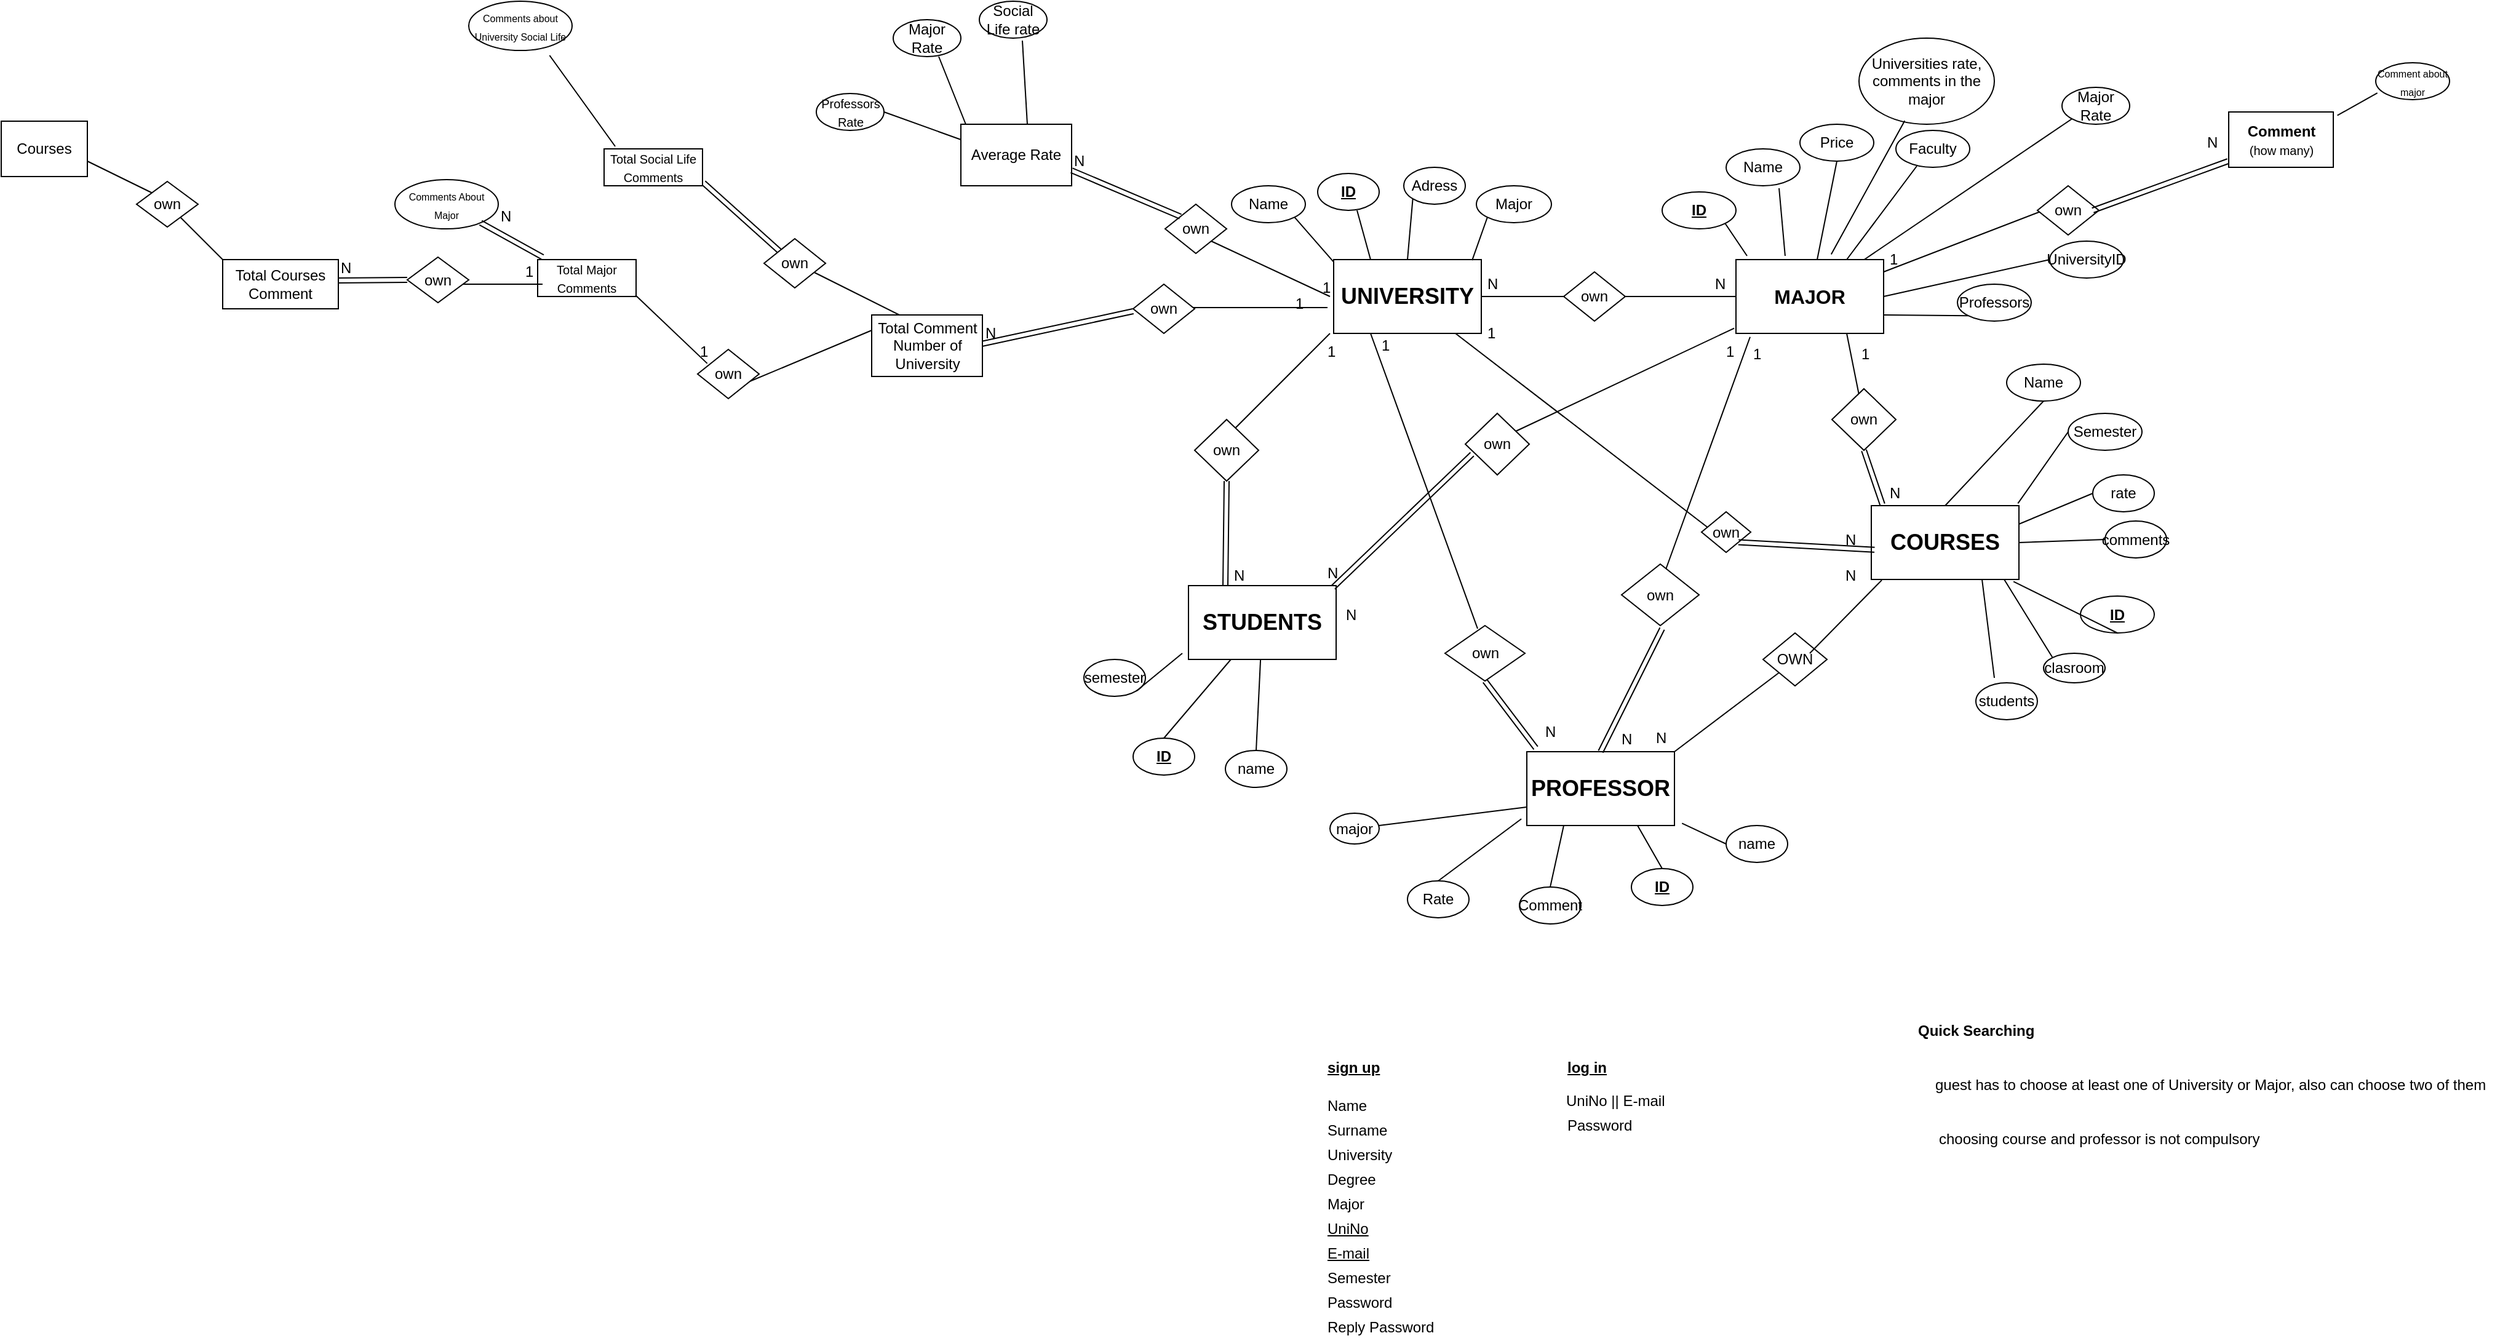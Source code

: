 <mxfile pages="1" version="11.2.8" type="github"><diagram id="ijWr5Q5TSFlggRzHRXla" name="Page-1"><mxGraphModel dx="4094" dy="1246" grid="1" gridSize="10" guides="1" tooltips="1" connect="1" arrows="1" fold="1" page="1" pageScale="1" pageWidth="827" pageHeight="1169" math="0" shadow="0"><root><mxCell id="0"/><mxCell id="1" parent="0"/><mxCell id="vDg2-cKgCwArfojbxyv1-2" value="&lt;b&gt;&lt;font style=&quot;font-size: 18px&quot;&gt;UNIVERSITY&lt;/font&gt;&lt;/b&gt;" style="rounded=0;whiteSpace=wrap;html=1;" parent="1" vertex="1"><mxGeometry x="233" y="210" width="120" height="60" as="geometry"/></mxCell><mxCell id="vDg2-cKgCwArfojbxyv1-3" value="&lt;font size=&quot;3&quot;&gt;&lt;b&gt;MAJOR&lt;/b&gt;&lt;/font&gt;" style="rounded=0;whiteSpace=wrap;html=1;" parent="1" vertex="1"><mxGeometry x="560" y="210" width="120" height="60" as="geometry"/></mxCell><mxCell id="vDg2-cKgCwArfojbxyv1-9" value="Name" style="ellipse;whiteSpace=wrap;html=1;" parent="1" vertex="1"><mxGeometry x="150" y="150" width="60" height="30" as="geometry"/></mxCell><mxCell id="vDg2-cKgCwArfojbxyv1-10" value="Adress" style="ellipse;whiteSpace=wrap;html=1;" parent="1" vertex="1"><mxGeometry x="290" y="135" width="50" height="30" as="geometry"/></mxCell><mxCell id="vDg2-cKgCwArfojbxyv1-11" value="&lt;b&gt;&lt;u&gt;ID&lt;/u&gt;&lt;/b&gt;" style="ellipse;whiteSpace=wrap;html=1;" parent="1" vertex="1"><mxGeometry x="220" y="140" width="50" height="30" as="geometry"/></mxCell><mxCell id="vDg2-cKgCwArfojbxyv1-15" value="" style="endArrow=none;html=1;exitX=1;exitY=1;exitDx=0;exitDy=0;" parent="1" source="0uxPo1K9osndQslpQJtW-77" edge="1"><mxGeometry width="50" height="50" relative="1" as="geometry"><mxPoint x="20" y="135" as="sourcePoint"/><mxPoint x="230" y="240" as="targetPoint"/></mxGeometry></mxCell><mxCell id="vDg2-cKgCwArfojbxyv1-16" value="" style="endArrow=none;html=1;entryX=0;entryY=0.033;entryDx=0;entryDy=0;entryPerimeter=0;exitX=1;exitY=1;exitDx=0;exitDy=0;" parent="1" source="vDg2-cKgCwArfojbxyv1-9" target="vDg2-cKgCwArfojbxyv1-2" edge="1"><mxGeometry width="50" height="50" relative="1" as="geometry"><mxPoint x="130" y="350" as="sourcePoint"/><mxPoint x="180" y="300" as="targetPoint"/></mxGeometry></mxCell><mxCell id="vDg2-cKgCwArfojbxyv1-17" value="" style="endArrow=none;html=1;entryX=0.64;entryY=1;entryDx=0;entryDy=0;entryPerimeter=0;exitX=0.25;exitY=0;exitDx=0;exitDy=0;" parent="1" source="vDg2-cKgCwArfojbxyv1-2" target="vDg2-cKgCwArfojbxyv1-11" edge="1"><mxGeometry width="50" height="50" relative="1" as="geometry"><mxPoint x="130" y="420" as="sourcePoint"/><mxPoint x="180" y="370" as="targetPoint"/></mxGeometry></mxCell><mxCell id="vDg2-cKgCwArfojbxyv1-18" value="" style="endArrow=none;html=1;entryX=0;entryY=1;entryDx=0;entryDy=0;exitX=0.5;exitY=0;exitDx=0;exitDy=0;" parent="1" source="vDg2-cKgCwArfojbxyv1-2" target="vDg2-cKgCwArfojbxyv1-10" edge="1"><mxGeometry width="50" height="50" relative="1" as="geometry"><mxPoint x="130" y="490" as="sourcePoint"/><mxPoint x="180" y="440" as="targetPoint"/></mxGeometry></mxCell><mxCell id="vDg2-cKgCwArfojbxyv1-24" value="&lt;u&gt;&lt;b&gt;ID&lt;/b&gt;&lt;/u&gt;" style="ellipse;whiteSpace=wrap;html=1;" parent="1" vertex="1"><mxGeometry x="500" y="155" width="60" height="30" as="geometry"/></mxCell><mxCell id="vDg2-cKgCwArfojbxyv1-25" value="Name" style="ellipse;whiteSpace=wrap;html=1;" parent="1" vertex="1"><mxGeometry x="552" y="120" width="60" height="30" as="geometry"/></mxCell><mxCell id="vDg2-cKgCwArfojbxyv1-26" value="Faculty" style="ellipse;whiteSpace=wrap;html=1;" parent="1" vertex="1"><mxGeometry x="690" y="105" width="60" height="30" as="geometry"/></mxCell><mxCell id="vDg2-cKgCwArfojbxyv1-27" value="Price" style="ellipse;whiteSpace=wrap;html=1;" parent="1" vertex="1"><mxGeometry x="612" y="100" width="60" height="30" as="geometry"/></mxCell><mxCell id="vDg2-cKgCwArfojbxyv1-28" value="Major Rate" style="ellipse;whiteSpace=wrap;html=1;" parent="1" vertex="1"><mxGeometry x="825" y="70" width="55" height="30" as="geometry"/></mxCell><mxCell id="vDg2-cKgCwArfojbxyv1-34" value="" style="endArrow=none;html=1;entryX=0.075;entryY=-0.05;entryDx=0;entryDy=0;entryPerimeter=0;exitX=1;exitY=1;exitDx=0;exitDy=0;" parent="1" source="vDg2-cKgCwArfojbxyv1-24" target="vDg2-cKgCwArfojbxyv1-3" edge="1"><mxGeometry width="50" height="50" relative="1" as="geometry"><mxPoint x="120" y="370" as="sourcePoint"/><mxPoint x="170" y="320" as="targetPoint"/></mxGeometry></mxCell><mxCell id="vDg2-cKgCwArfojbxyv1-35" value="" style="endArrow=none;html=1;entryX=0.717;entryY=1.067;entryDx=0;entryDy=0;entryPerimeter=0;exitX=0.333;exitY=-0.05;exitDx=0;exitDy=0;exitPerimeter=0;" parent="1" source="vDg2-cKgCwArfojbxyv1-3" target="vDg2-cKgCwArfojbxyv1-25" edge="1"><mxGeometry width="50" height="50" relative="1" as="geometry"><mxPoint x="120" y="440" as="sourcePoint"/><mxPoint x="170" y="390" as="targetPoint"/></mxGeometry></mxCell><mxCell id="vDg2-cKgCwArfojbxyv1-36" value="" style="endArrow=none;html=1;" parent="1" edge="1"><mxGeometry width="50" height="50" relative="1" as="geometry"><mxPoint x="680" y="220" as="sourcePoint"/><mxPoint x="810" y="170" as="targetPoint"/></mxGeometry></mxCell><mxCell id="vDg2-cKgCwArfojbxyv1-37" value="" style="endArrow=none;html=1;exitX=0.5;exitY=1;exitDx=0;exitDy=0;" parent="1" source="vDg2-cKgCwArfojbxyv1-27" target="vDg2-cKgCwArfojbxyv1-3" edge="1"><mxGeometry width="50" height="50" relative="1" as="geometry"><mxPoint x="510" y="320" as="sourcePoint"/><mxPoint x="720" y="300" as="targetPoint"/></mxGeometry></mxCell><mxCell id="vDg2-cKgCwArfojbxyv1-38" value="" style="endArrow=none;html=1;entryX=0;entryY=1;entryDx=0;entryDy=0;" parent="1" source="vDg2-cKgCwArfojbxyv1-3" target="vDg2-cKgCwArfojbxyv1-28" edge="1"><mxGeometry width="50" height="50" relative="1" as="geometry"><mxPoint x="120" y="360" as="sourcePoint"/><mxPoint x="170" y="310" as="targetPoint"/></mxGeometry></mxCell><mxCell id="vDg2-cKgCwArfojbxyv1-39" value="" style="endArrow=none;html=1;entryX=0.283;entryY=0.967;entryDx=0;entryDy=0;entryPerimeter=0;exitX=0.75;exitY=0;exitDx=0;exitDy=0;" parent="1" source="vDg2-cKgCwArfojbxyv1-3" target="vDg2-cKgCwArfojbxyv1-26" edge="1"><mxGeometry width="50" height="50" relative="1" as="geometry"><mxPoint x="120" y="430" as="sourcePoint"/><mxPoint x="170" y="380" as="targetPoint"/></mxGeometry></mxCell><mxCell id="vDg2-cKgCwArfojbxyv1-40" value="&lt;b&gt;&lt;font style=&quot;font-size: 18px&quot;&gt;COURSES&lt;/font&gt;&lt;/b&gt;" style="rounded=0;whiteSpace=wrap;html=1;" parent="1" vertex="1"><mxGeometry x="670" y="410" width="120" height="60" as="geometry"/></mxCell><mxCell id="vDg2-cKgCwArfojbxyv1-41" value="" style="endArrow=none;html=1;entryX=0.75;entryY=1;entryDx=0;entryDy=0;" parent="1" target="vDg2-cKgCwArfojbxyv1-3" edge="1"><mxGeometry width="50" height="50" relative="1" as="geometry"><mxPoint x="660" y="320" as="sourcePoint"/><mxPoint x="220" y="490" as="targetPoint"/></mxGeometry></mxCell><mxCell id="vDg2-cKgCwArfojbxyv1-42" value="own" style="rhombus;whiteSpace=wrap;html=1;" parent="1" vertex="1"><mxGeometry x="638" y="315" width="52" height="50" as="geometry"/></mxCell><mxCell id="vDg2-cKgCwArfojbxyv1-43" value="" style="shape=link;html=1;entryX=0.5;entryY=1;entryDx=0;entryDy=0;exitX=0.075;exitY=-0.017;exitDx=0;exitDy=0;exitPerimeter=0;" parent="1" source="vDg2-cKgCwArfojbxyv1-40" target="vDg2-cKgCwArfojbxyv1-42" edge="1"><mxGeometry width="50" height="50" relative="1" as="geometry"><mxPoint x="170" y="540" as="sourcePoint"/><mxPoint x="220" y="490" as="targetPoint"/></mxGeometry></mxCell><mxCell id="vDg2-cKgCwArfojbxyv1-44" value="N" style="text;html=1;resizable=0;points=[];autosize=1;align=left;verticalAlign=top;spacingTop=-4;" parent="1" vertex="1"><mxGeometry x="683" y="390" width="20" height="20" as="geometry"/></mxCell><mxCell id="vDg2-cKgCwArfojbxyv1-45" value="1" style="text;html=1;resizable=0;points=[];autosize=1;align=left;verticalAlign=top;spacingTop=-4;" parent="1" vertex="1"><mxGeometry x="660" y="277" width="20" height="20" as="geometry"/></mxCell><mxCell id="vDg2-cKgCwArfojbxyv1-46" value="Semester" style="ellipse;whiteSpace=wrap;html=1;" parent="1" vertex="1"><mxGeometry x="830" y="335" width="60" height="30" as="geometry"/></mxCell><mxCell id="vDg2-cKgCwArfojbxyv1-47" value="Name" style="ellipse;whiteSpace=wrap;html=1;" parent="1" vertex="1"><mxGeometry x="780" y="295" width="60" height="30" as="geometry"/></mxCell><mxCell id="vDg2-cKgCwArfojbxyv1-48" value="&lt;u&gt;&lt;b&gt;ID&lt;/b&gt;&lt;/u&gt;" style="ellipse;whiteSpace=wrap;html=1;" parent="1" vertex="1"><mxGeometry x="840" y="483.5" width="60" height="30" as="geometry"/></mxCell><mxCell id="vDg2-cKgCwArfojbxyv1-49" value="rate" style="ellipse;whiteSpace=wrap;html=1;direction=west;" parent="1" vertex="1"><mxGeometry x="850" y="385" width="50" height="30" as="geometry"/></mxCell><mxCell id="vDg2-cKgCwArfojbxyv1-50" value="comments" style="ellipse;whiteSpace=wrap;html=1;direction=west;" parent="1" vertex="1"><mxGeometry x="860" y="422.5" width="50" height="30" as="geometry"/></mxCell><mxCell id="vDg2-cKgCwArfojbxyv1-51" value="name" style="ellipse;whiteSpace=wrap;html=1;direction=west;" parent="1" vertex="1"><mxGeometry x="552" y="670" width="50" height="30" as="geometry"/></mxCell><mxCell id="dNH0WeJW8AmUHDteS98Z-1" value="" style="endArrow=none;html=1;entryX=1;entryY=0.5;entryDx=0;entryDy=0;exitX=1;exitY=0.5;exitDx=0;exitDy=0;" parent="1" source="vDg2-cKgCwArfojbxyv1-40" target="vDg2-cKgCwArfojbxyv1-50" edge="1"><mxGeometry width="50" height="50" relative="1" as="geometry"><mxPoint x="120" y="560" as="sourcePoint"/><mxPoint x="170" y="510" as="targetPoint"/></mxGeometry></mxCell><mxCell id="dNH0WeJW8AmUHDteS98Z-2" value="" style="endArrow=none;html=1;entryX=0.5;entryY=1;entryDx=0;entryDy=0;exitX=0.963;exitY=1.028;exitDx=0;exitDy=0;exitPerimeter=0;" parent="1" source="vDg2-cKgCwArfojbxyv1-40" target="vDg2-cKgCwArfojbxyv1-48" edge="1"><mxGeometry width="50" height="50" relative="1" as="geometry"><mxPoint x="120" y="630" as="sourcePoint"/><mxPoint x="170" y="580" as="targetPoint"/></mxGeometry></mxCell><mxCell id="dNH0WeJW8AmUHDteS98Z-3" value="" style="endArrow=none;html=1;entryX=0;entryY=0.5;entryDx=0;entryDy=0;exitX=0.993;exitY=-0.03;exitDx=0;exitDy=0;exitPerimeter=0;" parent="1" source="vDg2-cKgCwArfojbxyv1-40" target="vDg2-cKgCwArfojbxyv1-46" edge="1"><mxGeometry width="50" height="50" relative="1" as="geometry"><mxPoint x="587" y="525" as="sourcePoint"/><mxPoint x="637" y="475" as="targetPoint"/></mxGeometry></mxCell><mxCell id="dNH0WeJW8AmUHDteS98Z-4" value="" style="endArrow=none;html=1;entryX=0.5;entryY=1;entryDx=0;entryDy=0;exitX=0.5;exitY=0;exitDx=0;exitDy=0;" parent="1" source="vDg2-cKgCwArfojbxyv1-40" target="vDg2-cKgCwArfojbxyv1-47" edge="1"><mxGeometry width="50" height="50" relative="1" as="geometry"><mxPoint x="315" y="584" as="sourcePoint"/><mxPoint x="365" y="534" as="targetPoint"/></mxGeometry></mxCell><mxCell id="dNH0WeJW8AmUHDteS98Z-5" value="" style="endArrow=none;html=1;entryX=1;entryY=0.5;entryDx=0;entryDy=0;exitX=1;exitY=0.25;exitDx=0;exitDy=0;" parent="1" source="vDg2-cKgCwArfojbxyv1-40" target="vDg2-cKgCwArfojbxyv1-49" edge="1"><mxGeometry width="50" height="50" relative="1" as="geometry"><mxPoint x="120" y="560" as="sourcePoint"/><mxPoint x="170" y="510" as="targetPoint"/></mxGeometry></mxCell><mxCell id="dNH0WeJW8AmUHDteS98Z-6" value="&lt;b&gt;&lt;font style=&quot;font-size: 18px&quot;&gt;PROFESSOR&lt;/font&gt;&lt;/b&gt;" style="rounded=0;whiteSpace=wrap;html=1;" parent="1" vertex="1"><mxGeometry x="390" y="610" width="120" height="60" as="geometry"/></mxCell><mxCell id="dNH0WeJW8AmUHDteS98Z-7" value="&lt;font style=&quot;font-size: 18px&quot;&gt;&lt;b&gt;STUDENTS&lt;/b&gt;&lt;/font&gt;" style="rounded=0;whiteSpace=wrap;html=1;" parent="1" vertex="1"><mxGeometry x="115" y="475" width="120" height="60" as="geometry"/></mxCell><mxCell id="dNH0WeJW8AmUHDteS98Z-9" value="OWN" style="rhombus;whiteSpace=wrap;html=1;" parent="1" vertex="1"><mxGeometry x="582" y="513.5" width="52" height="43" as="geometry"/></mxCell><mxCell id="dNH0WeJW8AmUHDteS98Z-11" value="N" style="text;html=1;resizable=0;points=[];autosize=1;align=left;verticalAlign=top;spacingTop=-4;" parent="1" vertex="1"><mxGeometry x="493" y="589" width="20" height="20" as="geometry"/></mxCell><mxCell id="dNH0WeJW8AmUHDteS98Z-12" value="N" style="text;html=1;resizable=0;points=[];autosize=1;align=left;verticalAlign=top;spacingTop=-4;" parent="1" vertex="1"><mxGeometry x="647" y="457" width="20" height="20" as="geometry"/></mxCell><mxCell id="dNH0WeJW8AmUHDteS98Z-14" value="Comment" style="ellipse;whiteSpace=wrap;html=1;direction=west;" parent="1" vertex="1"><mxGeometry x="384" y="720" width="50" height="30" as="geometry"/></mxCell><mxCell id="dNH0WeJW8AmUHDteS98Z-15" value="&lt;b&gt;&lt;u&gt;ID&lt;/u&gt;&lt;/b&gt;" style="ellipse;whiteSpace=wrap;html=1;direction=west;" parent="1" vertex="1"><mxGeometry x="475" y="705" width="50" height="30" as="geometry"/></mxCell><mxCell id="dNH0WeJW8AmUHDteS98Z-16" value="Rate" style="ellipse;whiteSpace=wrap;html=1;direction=west;" parent="1" vertex="1"><mxGeometry x="293" y="715" width="50" height="30" as="geometry"/></mxCell><mxCell id="dNH0WeJW8AmUHDteS98Z-17" value="" style="endArrow=none;html=1;entryX=-0.037;entryY=0.911;entryDx=0;entryDy=0;entryPerimeter=0;exitX=0.5;exitY=1;exitDx=0;exitDy=0;" parent="1" source="dNH0WeJW8AmUHDteS98Z-16" target="dNH0WeJW8AmUHDteS98Z-6" edge="1"><mxGeometry width="50" height="50" relative="1" as="geometry"><mxPoint x="120" y="820" as="sourcePoint"/><mxPoint x="170" y="770" as="targetPoint"/></mxGeometry></mxCell><mxCell id="dNH0WeJW8AmUHDteS98Z-18" value="" style="endArrow=none;html=1;entryX=1.051;entryY=0.97;entryDx=0;entryDy=0;entryPerimeter=0;exitX=1;exitY=0.5;exitDx=0;exitDy=0;" parent="1" source="vDg2-cKgCwArfojbxyv1-51" target="dNH0WeJW8AmUHDteS98Z-6" edge="1"><mxGeometry width="50" height="50" relative="1" as="geometry"><mxPoint x="120" y="820" as="sourcePoint"/><mxPoint x="170" y="770" as="targetPoint"/></mxGeometry></mxCell><mxCell id="dNH0WeJW8AmUHDteS98Z-19" value="" style="endArrow=none;html=1;entryX=0.25;entryY=1;entryDx=0;entryDy=0;exitX=0.5;exitY=1;exitDx=0;exitDy=0;" parent="1" source="dNH0WeJW8AmUHDteS98Z-14" target="dNH0WeJW8AmUHDteS98Z-6" edge="1"><mxGeometry width="50" height="50" relative="1" as="geometry"><mxPoint x="120" y="820" as="sourcePoint"/><mxPoint x="170" y="770" as="targetPoint"/></mxGeometry></mxCell><mxCell id="dNH0WeJW8AmUHDteS98Z-20" value="" style="endArrow=none;html=1;entryX=0.75;entryY=1;entryDx=0;entryDy=0;exitX=0.5;exitY=1;exitDx=0;exitDy=0;" parent="1" source="dNH0WeJW8AmUHDteS98Z-15" target="dNH0WeJW8AmUHDteS98Z-6" edge="1"><mxGeometry width="50" height="50" relative="1" as="geometry"><mxPoint x="120" y="820" as="sourcePoint"/><mxPoint x="170" y="770" as="targetPoint"/></mxGeometry></mxCell><mxCell id="dNH0WeJW8AmUHDteS98Z-25" value="1" style="text;html=1;resizable=0;points=[];autosize=1;align=left;verticalAlign=top;spacingTop=-4;" parent="1" vertex="1"><mxGeometry x="550" y="275" width="20" height="20" as="geometry"/></mxCell><mxCell id="dNH0WeJW8AmUHDteS98Z-31" value="1" style="text;html=1;resizable=0;points=[];autosize=1;align=left;verticalAlign=top;spacingTop=-4;" parent="1" vertex="1"><mxGeometry x="356" y="260" width="20" height="20" as="geometry"/></mxCell><mxCell id="dNH0WeJW8AmUHDteS98Z-36" value="1" style="text;html=1;resizable=0;points=[];autosize=1;align=left;verticalAlign=top;spacingTop=-4;" parent="1" vertex="1"><mxGeometry x="270" y="270" width="20" height="20" as="geometry"/></mxCell><mxCell id="dNH0WeJW8AmUHDteS98Z-39" value="semester" style="ellipse;whiteSpace=wrap;html=1;direction=west;" parent="1" vertex="1"><mxGeometry x="30" y="535" width="50" height="30" as="geometry"/></mxCell><mxCell id="dNH0WeJW8AmUHDteS98Z-40" value="&lt;b&gt;&lt;u&gt;ID&lt;/u&gt;&lt;/b&gt;" style="ellipse;whiteSpace=wrap;html=1;direction=west;" parent="1" vertex="1"><mxGeometry x="70" y="599" width="50" height="30" as="geometry"/></mxCell><mxCell id="dNH0WeJW8AmUHDteS98Z-41" value="name" style="ellipse;whiteSpace=wrap;html=1;direction=west;" parent="1" vertex="1"><mxGeometry x="145" y="609" width="50" height="30" as="geometry"/></mxCell><mxCell id="dNH0WeJW8AmUHDteS98Z-43" value="" style="endArrow=none;html=1;" parent="1" edge="1"><mxGeometry width="50" height="50" relative="1" as="geometry"><mxPoint x="140" y="360" as="sourcePoint"/><mxPoint x="230" y="270" as="targetPoint"/></mxGeometry></mxCell><mxCell id="dNH0WeJW8AmUHDteS98Z-46" value="own" style="rhombus;whiteSpace=wrap;html=1;" parent="1" vertex="1"><mxGeometry x="120" y="340" width="52" height="50" as="geometry"/></mxCell><mxCell id="dNH0WeJW8AmUHDteS98Z-47" value="" style="shape=link;html=1;entryX=0.5;entryY=1;entryDx=0;entryDy=0;exitX=0.25;exitY=0;exitDx=0;exitDy=0;" parent="1" source="dNH0WeJW8AmUHDteS98Z-7" target="dNH0WeJW8AmUHDteS98Z-46" edge="1"><mxGeometry width="50" height="50" relative="1" as="geometry"><mxPoint x="420.04" y="620" as="sourcePoint"/><mxPoint x="402.0" y="565" as="targetPoint"/></mxGeometry></mxCell><mxCell id="dNH0WeJW8AmUHDteS98Z-48" value="N" style="text;html=1;resizable=0;points=[];autosize=1;align=left;verticalAlign=top;spacingTop=-4;" parent="1" vertex="1"><mxGeometry x="150" y="457" width="20" height="20" as="geometry"/></mxCell><mxCell id="dNH0WeJW8AmUHDteS98Z-49" value="1" style="text;html=1;resizable=0;points=[];autosize=1;align=left;verticalAlign=top;spacingTop=-4;" parent="1" vertex="1"><mxGeometry x="226" y="275" width="20" height="20" as="geometry"/></mxCell><mxCell id="dNH0WeJW8AmUHDteS98Z-50" value="" style="endArrow=none;html=1;exitX=0;exitY=0;exitDx=0;exitDy=0;" parent="1" source="dNH0WeJW8AmUHDteS98Z-39" edge="1"><mxGeometry width="50" height="50" relative="1" as="geometry"><mxPoint x="30" y="820" as="sourcePoint"/><mxPoint x="110" y="530" as="targetPoint"/></mxGeometry></mxCell><mxCell id="dNH0WeJW8AmUHDteS98Z-51" value="" style="endArrow=none;html=1;exitX=0.5;exitY=1;exitDx=0;exitDy=0;" parent="1" source="dNH0WeJW8AmUHDteS98Z-41" target="dNH0WeJW8AmUHDteS98Z-7" edge="1"><mxGeometry width="50" height="50" relative="1" as="geometry"><mxPoint x="30" y="820" as="sourcePoint"/><mxPoint x="80" y="770" as="targetPoint"/></mxGeometry></mxCell><mxCell id="dNH0WeJW8AmUHDteS98Z-52" value="" style="endArrow=none;html=1;exitX=0.5;exitY=1;exitDx=0;exitDy=0;" parent="1" source="dNH0WeJW8AmUHDteS98Z-40" target="dNH0WeJW8AmUHDteS98Z-7" edge="1"><mxGeometry width="50" height="50" relative="1" as="geometry"><mxPoint x="30" y="820" as="sourcePoint"/><mxPoint x="80" y="770" as="targetPoint"/></mxGeometry></mxCell><mxCell id="dNH0WeJW8AmUHDteS98Z-54" value="" style="endArrow=none;html=1;entryX=-0.012;entryY=0.93;entryDx=0;entryDy=0;entryPerimeter=0;" parent="1" target="vDg2-cKgCwArfojbxyv1-3" edge="1"><mxGeometry width="50" height="50" relative="1" as="geometry"><mxPoint x="380" y="350" as="sourcePoint"/><mxPoint x="240" y="280" as="targetPoint"/></mxGeometry></mxCell><mxCell id="dNH0WeJW8AmUHDteS98Z-55" value="own" style="rhombus;whiteSpace=wrap;html=1;" parent="1" vertex="1"><mxGeometry x="340" y="335" width="52" height="50" as="geometry"/></mxCell><mxCell id="dNH0WeJW8AmUHDteS98Z-57" value="" style="shape=link;html=1;exitX=0.98;exitY=0.024;exitDx=0;exitDy=0;entryX=0.107;entryY=0.664;entryDx=0;entryDy=0;exitPerimeter=0;entryPerimeter=0;" parent="1" source="dNH0WeJW8AmUHDteS98Z-7" target="dNH0WeJW8AmUHDteS98Z-55" edge="1"><mxGeometry width="50" height="50" relative="1" as="geometry"><mxPoint x="460" y="620" as="sourcePoint"/><mxPoint x="530" y="530" as="targetPoint"/></mxGeometry></mxCell><mxCell id="dNH0WeJW8AmUHDteS98Z-58" value="N" style="text;html=1;resizable=0;points=[];autosize=1;align=left;verticalAlign=top;spacingTop=-4;" parent="1" vertex="1"><mxGeometry x="226" y="455" width="20" height="20" as="geometry"/></mxCell><mxCell id="dNH0WeJW8AmUHDteS98Z-63" value="N" style="text;html=1;resizable=0;points=[];autosize=1;align=left;verticalAlign=top;spacingTop=-4;" parent="1" vertex="1"><mxGeometry x="241" y="488.5" width="20" height="20" as="geometry"/></mxCell><mxCell id="dNH0WeJW8AmUHDteS98Z-64" value="N" style="text;html=1;resizable=0;points=[];autosize=1;align=left;verticalAlign=top;spacingTop=-4;" parent="1" vertex="1"><mxGeometry x="647" y="427.5" width="20" height="20" as="geometry"/></mxCell><mxCell id="0uxPo1K9osndQslpQJtW-1" value="Professors" style="ellipse;whiteSpace=wrap;html=1;" vertex="1" parent="1"><mxGeometry x="740" y="230" width="60" height="30" as="geometry"/></mxCell><mxCell id="0uxPo1K9osndQslpQJtW-2" value="" style="endArrow=none;html=1;entryX=0;entryY=1;entryDx=0;entryDy=0;exitX=1;exitY=0.75;exitDx=0;exitDy=0;" edge="1" parent="1" source="vDg2-cKgCwArfojbxyv1-3" target="0uxPo1K9osndQslpQJtW-1"><mxGeometry width="50" height="50" relative="1" as="geometry"><mxPoint x="678.369" y="220" as="sourcePoint"/><mxPoint x="758.358" y="170.388" as="targetPoint"/></mxGeometry></mxCell><mxCell id="0uxPo1K9osndQslpQJtW-3" value="UniversityID" style="ellipse;whiteSpace=wrap;html=1;" vertex="1" parent="1"><mxGeometry x="815" y="195" width="60" height="30" as="geometry"/></mxCell><mxCell id="0uxPo1K9osndQslpQJtW-4" value="&lt;span style=&quot;font-family: &amp;#34;helvetica&amp;#34; , &amp;#34;arial&amp;#34; , sans-serif ; font-size: 0px&quot;&gt;%3CmxGraphModel%3E%3Croot%3E%3CmxCell%20id%3D%220%22%2F%3E%3CmxCell%20id%3D%221%22%20parent%3D%220%22%2F%3E%3CmxCell%20id%3D%222%22%20value%3D%22%22%20style%3D%22endArrow%3Dnone%3Bhtml%3D1%3BentryX%3D0%3BentryY%3D1%3BentryDx%3D0%3BentryDy%3D0%3B%22%20edge%3D%221%22%20parent%3D%221%22%3E%3CmxGeometry%20width%3D%2250%22%20height%3D%2250%22%20relative%3D%221%22%20as%3D%22geometry%22%3E%3CmxPoint%20x%3D%22668.369%22%20y%3D%22210%22%20as%3D%22sourcePoint%22%2F%3E%3CmxPoint%20x%3D%22748.358%22%20y%3D%22160.388%22%20as%3D%22targetPoint%22%2F%3E%3C%2FmxGeometry%3E%3C%2FmxCell%3E%3C%2Froot%3E%3C%2FmxGraphModel%3E&lt;/span&gt;" style="text;html=1;resizable=0;points=[];autosize=1;align=left;verticalAlign=top;spacingTop=-4;" vertex="1" parent="1"><mxGeometry x="739" y="299" width="20" height="20" as="geometry"/></mxCell><mxCell id="0uxPo1K9osndQslpQJtW-5" value="" style="endArrow=none;html=1;entryX=0;entryY=0.5;entryDx=0;entryDy=0;exitX=1;exitY=0.5;exitDx=0;exitDy=0;" edge="1" parent="1" source="vDg2-cKgCwArfojbxyv1-3" target="0uxPo1K9osndQslpQJtW-3"><mxGeometry width="50" height="50" relative="1" as="geometry"><mxPoint x="678.369" y="220" as="sourcePoint"/><mxPoint x="758.358" y="170.388" as="targetPoint"/></mxGeometry></mxCell><mxCell id="0uxPo1K9osndQslpQJtW-6" value="students" style="ellipse;whiteSpace=wrap;html=1;direction=west;" vertex="1" parent="1"><mxGeometry x="755" y="554" width="50" height="30" as="geometry"/></mxCell><mxCell id="0uxPo1K9osndQslpQJtW-7" value="" style="endArrow=none;html=1;entryX=0.75;entryY=1;entryDx=0;entryDy=0;" edge="1" parent="1" target="vDg2-cKgCwArfojbxyv1-40"><mxGeometry width="50" height="50" relative="1" as="geometry"><mxPoint x="770" y="550" as="sourcePoint"/><mxPoint x="80" y="770" as="targetPoint"/></mxGeometry></mxCell><mxCell id="0uxPo1K9osndQslpQJtW-9" value="&lt;b&gt;&lt;u&gt;sign up&lt;/u&gt;&lt;/b&gt;" style="text;html=1;resizable=0;points=[];autosize=1;align=left;verticalAlign=top;spacingTop=-4;" vertex="1" parent="1"><mxGeometry x="226" y="857" width="60" height="20" as="geometry"/></mxCell><mxCell id="0uxPo1K9osndQslpQJtW-10" value="Name" style="text;html=1;resizable=0;points=[];autosize=1;align=left;verticalAlign=top;spacingTop=-4;" vertex="1" parent="1"><mxGeometry x="226" y="888" width="50" height="20" as="geometry"/></mxCell><mxCell id="0uxPo1K9osndQslpQJtW-13" value="Surname" style="text;html=1;resizable=0;points=[];autosize=1;align=left;verticalAlign=top;spacingTop=-4;" vertex="1" parent="1"><mxGeometry x="226" y="908" width="60" height="20" as="geometry"/></mxCell><mxCell id="0uxPo1K9osndQslpQJtW-14" value="University" style="text;html=1;resizable=0;points=[];autosize=1;align=left;verticalAlign=top;spacingTop=-4;" vertex="1" parent="1"><mxGeometry x="226" y="928" width="70" height="20" as="geometry"/></mxCell><mxCell id="0uxPo1K9osndQslpQJtW-15" value="Degree" style="text;html=1;resizable=0;points=[];autosize=1;align=left;verticalAlign=top;spacingTop=-4;" vertex="1" parent="1"><mxGeometry x="226" y="948" width="50" height="20" as="geometry"/></mxCell><mxCell id="0uxPo1K9osndQslpQJtW-16" value="Major" style="text;html=1;resizable=0;points=[];autosize=1;align=left;verticalAlign=top;spacingTop=-4;" vertex="1" parent="1"><mxGeometry x="226" y="968" width="50" height="20" as="geometry"/></mxCell><mxCell id="0uxPo1K9osndQslpQJtW-17" value="&lt;u&gt;UniNo&lt;/u&gt;" style="text;html=1;resizable=0;points=[];autosize=1;align=left;verticalAlign=top;spacingTop=-4;" vertex="1" parent="1"><mxGeometry x="226" y="988" width="50" height="20" as="geometry"/></mxCell><mxCell id="0uxPo1K9osndQslpQJtW-18" value="Password" style="text;html=1;resizable=0;points=[];autosize=1;align=left;verticalAlign=top;spacingTop=-4;" vertex="1" parent="1"><mxGeometry x="226" y="1048" width="70" height="20" as="geometry"/></mxCell><mxCell id="0uxPo1K9osndQslpQJtW-19" value="Reply Password" style="text;html=1;resizable=0;points=[];autosize=1;align=left;verticalAlign=top;spacingTop=-4;" vertex="1" parent="1"><mxGeometry x="226" y="1068" width="100" height="20" as="geometry"/></mxCell><mxCell id="0uxPo1K9osndQslpQJtW-20" value="&lt;b&gt;&lt;u&gt;log in&lt;/u&gt;&lt;/b&gt;" style="text;html=1;resizable=0;points=[];autosize=1;align=left;verticalAlign=top;spacingTop=-4;" vertex="1" parent="1"><mxGeometry x="421" y="857" width="50" height="20" as="geometry"/></mxCell><mxCell id="0uxPo1K9osndQslpQJtW-21" value="UniNo || E-mail" style="text;html=1;resizable=0;points=[];autosize=1;align=left;verticalAlign=top;spacingTop=-4;" vertex="1" parent="1"><mxGeometry x="420" y="884" width="100" height="20" as="geometry"/></mxCell><mxCell id="0uxPo1K9osndQslpQJtW-22" value="Password" style="text;html=1;resizable=0;points=[];autosize=1;align=left;verticalAlign=top;spacingTop=-4;" vertex="1" parent="1"><mxGeometry x="421" y="904" width="70" height="20" as="geometry"/></mxCell><mxCell id="0uxPo1K9osndQslpQJtW-23" value="&lt;u&gt;E-mail&lt;/u&gt;" style="text;html=1;resizable=0;points=[];autosize=1;align=left;verticalAlign=top;spacingTop=-4;" vertex="1" parent="1"><mxGeometry x="226" y="1008" width="50" height="20" as="geometry"/></mxCell><mxCell id="0uxPo1K9osndQslpQJtW-24" value="Semester" style="text;html=1;resizable=0;points=[];autosize=1;align=left;verticalAlign=top;spacingTop=-4;" vertex="1" parent="1"><mxGeometry x="226" y="1028" width="70" height="20" as="geometry"/></mxCell><mxCell id="0uxPo1K9osndQslpQJtW-25" value="&lt;b&gt;Quick Searching&lt;/b&gt;" style="text;html=1;resizable=0;points=[];autosize=1;align=left;verticalAlign=top;spacingTop=-4;" vertex="1" parent="1"><mxGeometry x="706" y="827" width="110" height="20" as="geometry"/></mxCell><mxCell id="0uxPo1K9osndQslpQJtW-27" value="guest has to choose at least one of University or Major, also can choose two of them" style="text;html=1;resizable=0;points=[];autosize=1;align=left;verticalAlign=top;spacingTop=-4;" vertex="1" parent="1"><mxGeometry x="720" y="871" width="460" height="20" as="geometry"/></mxCell><mxCell id="0uxPo1K9osndQslpQJtW-28" value="choosing course and professor is not compulsory" style="text;html=1;resizable=0;points=[];autosize=1;align=left;verticalAlign=top;spacingTop=-4;" vertex="1" parent="1"><mxGeometry x="723" y="915" width="280" height="20" as="geometry"/></mxCell><mxCell id="0uxPo1K9osndQslpQJtW-30" value="clasroom" style="ellipse;whiteSpace=wrap;html=1;" vertex="1" parent="1"><mxGeometry x="810" y="530" width="50" height="24" as="geometry"/></mxCell><mxCell id="0uxPo1K9osndQslpQJtW-31" value="" style="endArrow=none;html=1;entryX=0;entryY=0;entryDx=0;entryDy=0;exitX=0.9;exitY=1;exitDx=0;exitDy=0;exitPerimeter=0;" edge="1" parent="1" source="vDg2-cKgCwArfojbxyv1-40" target="0uxPo1K9osndQslpQJtW-30"><mxGeometry width="50" height="50" relative="1" as="geometry"><mxPoint x="470" y="460" as="sourcePoint"/><mxPoint x="520" y="410" as="targetPoint"/></mxGeometry></mxCell><mxCell id="0uxPo1K9osndQslpQJtW-33" value="" style="endArrow=none;html=1;entryX=0;entryY=1;entryDx=0;entryDy=0;" edge="1" parent="1" target="dNH0WeJW8AmUHDteS98Z-9"><mxGeometry width="50" height="50" relative="1" as="geometry"><mxPoint x="510" y="610" as="sourcePoint"/><mxPoint x="560" y="560" as="targetPoint"/></mxGeometry></mxCell><mxCell id="0uxPo1K9osndQslpQJtW-34" value="" style="endArrow=none;html=1;entryX=0.25;entryY=1;entryDx=0;entryDy=0;" edge="1" parent="1" target="vDg2-cKgCwArfojbxyv1-2"><mxGeometry width="50" height="50" relative="1" as="geometry"><mxPoint x="350" y="510" as="sourcePoint"/><mxPoint x="380" y="450" as="targetPoint"/></mxGeometry></mxCell><mxCell id="0uxPo1K9osndQslpQJtW-35" value="own" style="rhombus;whiteSpace=wrap;html=1;" vertex="1" parent="1"><mxGeometry x="323.5" y="507.5" width="65" height="45" as="geometry"/></mxCell><mxCell id="0uxPo1K9osndQslpQJtW-36" value="" style="shape=link;html=1;exitX=0.061;exitY=-0.05;exitDx=0;exitDy=0;exitPerimeter=0;entryX=0.5;entryY=1;entryDx=0;entryDy=0;" edge="1" parent="1" source="dNH0WeJW8AmUHDteS98Z-6" target="0uxPo1K9osndQslpQJtW-35"><mxGeometry width="50" height="50" relative="1" as="geometry"><mxPoint x="450" y="480" as="sourcePoint"/><mxPoint x="500" y="430" as="targetPoint"/></mxGeometry></mxCell><mxCell id="0uxPo1K9osndQslpQJtW-37" value="N" style="text;html=1;resizable=0;points=[];autosize=1;align=left;verticalAlign=top;spacingTop=-4;" vertex="1" parent="1"><mxGeometry x="403" y="584" width="20" height="20" as="geometry"/></mxCell><mxCell id="0uxPo1K9osndQslpQJtW-38" value="major" style="ellipse;whiteSpace=wrap;html=1;" vertex="1" parent="1"><mxGeometry x="230" y="660" width="40" height="25" as="geometry"/></mxCell><mxCell id="0uxPo1K9osndQslpQJtW-40" value="Major" style="ellipse;whiteSpace=wrap;html=1;" vertex="1" parent="1"><mxGeometry x="349" y="150" width="61" height="30" as="geometry"/></mxCell><mxCell id="0uxPo1K9osndQslpQJtW-41" value="" style="endArrow=none;html=1;entryX=0;entryY=1;entryDx=0;entryDy=0;exitX=0.938;exitY=0.009;exitDx=0;exitDy=0;exitPerimeter=0;" edge="1" parent="1" source="vDg2-cKgCwArfojbxyv1-2" target="0uxPo1K9osndQslpQJtW-40"><mxGeometry width="50" height="50" relative="1" as="geometry"><mxPoint x="390" y="260" as="sourcePoint"/><mxPoint x="440" y="210" as="targetPoint"/></mxGeometry></mxCell><mxCell id="0uxPo1K9osndQslpQJtW-43" value="Universities rate, comments in the major" style="ellipse;whiteSpace=wrap;html=1;" vertex="1" parent="1"><mxGeometry x="660" y="30" width="110" height="70" as="geometry"/></mxCell><mxCell id="0uxPo1K9osndQslpQJtW-44" value="" style="endArrow=none;html=1;entryX=0.338;entryY=0.959;entryDx=0;entryDy=0;entryPerimeter=0;exitX=0.645;exitY=-0.07;exitDx=0;exitDy=0;exitPerimeter=0;" edge="1" parent="1" source="vDg2-cKgCwArfojbxyv1-3" target="0uxPo1K9osndQslpQJtW-43"><mxGeometry width="50" height="50" relative="1" as="geometry"><mxPoint x="500" y="110" as="sourcePoint"/><mxPoint x="550" y="60" as="targetPoint"/></mxGeometry></mxCell><mxCell id="0uxPo1K9osndQslpQJtW-46" value="" style="endArrow=none;html=1;entryX=0;entryY=0.75;entryDx=0;entryDy=0;" edge="1" parent="1" target="dNH0WeJW8AmUHDteS98Z-6"><mxGeometry width="50" height="50" relative="1" as="geometry"><mxPoint x="270" y="670" as="sourcePoint"/><mxPoint x="320" y="620" as="targetPoint"/></mxGeometry></mxCell><mxCell id="0uxPo1K9osndQslpQJtW-47" value="" style="endArrow=none;html=1;" edge="1" parent="1" target="vDg2-cKgCwArfojbxyv1-2"><mxGeometry width="50" height="50" relative="1" as="geometry"><mxPoint x="540" y="430" as="sourcePoint"/><mxPoint x="350" y="280" as="targetPoint"/></mxGeometry></mxCell><mxCell id="0uxPo1K9osndQslpQJtW-48" value="own" style="rhombus;whiteSpace=wrap;html=1;" vertex="1" parent="1"><mxGeometry x="532" y="415" width="40" height="33" as="geometry"/></mxCell><mxCell id="0uxPo1K9osndQslpQJtW-49" value="" style="shape=link;html=1;entryX=1.282;entryY=0.916;entryDx=0;entryDy=0;entryPerimeter=0;exitX=1;exitY=1;exitDx=0;exitDy=0;" edge="1" parent="1" source="0uxPo1K9osndQslpQJtW-48" target="dNH0WeJW8AmUHDteS98Z-64"><mxGeometry width="50" height="50" relative="1" as="geometry"><mxPoint x="510" y="520" as="sourcePoint"/><mxPoint x="560" y="470" as="targetPoint"/></mxGeometry></mxCell><mxCell id="0uxPo1K9osndQslpQJtW-52" value="" style="endArrow=none;html=1;entryX=1.074;entryY=-0.106;entryDx=0;entryDy=0;entryPerimeter=0;" edge="1" parent="1" target="dNH0WeJW8AmUHDteS98Z-25"><mxGeometry width="50" height="50" relative="1" as="geometry"><mxPoint x="500" y="470" as="sourcePoint"/><mxPoint x="570" y="310" as="targetPoint"/></mxGeometry></mxCell><mxCell id="0uxPo1K9osndQslpQJtW-53" value="own" style="rhombus;whiteSpace=wrap;html=1;" vertex="1" parent="1"><mxGeometry x="467" y="457.5" width="63" height="50" as="geometry"/></mxCell><mxCell id="0uxPo1K9osndQslpQJtW-54" value="" style="shape=link;html=1;exitX=0.5;exitY=0;exitDx=0;exitDy=0;" edge="1" parent="1" source="dNH0WeJW8AmUHDteS98Z-6"><mxGeometry width="50" height="50" relative="1" as="geometry"><mxPoint x="460" y="570" as="sourcePoint"/><mxPoint x="500" y="510" as="targetPoint"/></mxGeometry></mxCell><mxCell id="0uxPo1K9osndQslpQJtW-55" value="1" style="text;html=1;resizable=0;points=[];autosize=1;align=left;verticalAlign=top;spacingTop=-4;" vertex="1" parent="1"><mxGeometry x="572" y="277" width="20" height="20" as="geometry"/></mxCell><mxCell id="0uxPo1K9osndQslpQJtW-56" value="N" style="text;html=1;resizable=0;points=[];autosize=1;align=left;verticalAlign=top;spacingTop=-4;" vertex="1" parent="1"><mxGeometry x="465" y="590" width="20" height="20" as="geometry"/></mxCell><mxCell id="0uxPo1K9osndQslpQJtW-57" value="" style="endArrow=none;html=1;entryX=0.071;entryY=1.009;entryDx=0;entryDy=0;entryPerimeter=0;" edge="1" parent="1" target="vDg2-cKgCwArfojbxyv1-40"><mxGeometry width="50" height="50" relative="1" as="geometry"><mxPoint x="620" y="530" as="sourcePoint"/><mxPoint x="670" y="480" as="targetPoint"/></mxGeometry></mxCell><mxCell id="0uxPo1K9osndQslpQJtW-58" value="" style="endArrow=none;html=1;exitX=1;exitY=0.5;exitDx=0;exitDy=0;" edge="1" parent="1" source="vDg2-cKgCwArfojbxyv1-2" target="0uxPo1K9osndQslpQJtW-59"><mxGeometry width="50" height="50" relative="1" as="geometry"><mxPoint x="350" y="260" as="sourcePoint"/><mxPoint x="430" y="240" as="targetPoint"/></mxGeometry></mxCell><mxCell id="0uxPo1K9osndQslpQJtW-59" value="own" style="rhombus;whiteSpace=wrap;html=1;" vertex="1" parent="1"><mxGeometry x="420" y="220" width="50" height="40" as="geometry"/></mxCell><mxCell id="0uxPo1K9osndQslpQJtW-61" value="" style="endArrow=none;html=1;entryX=0;entryY=0.5;entryDx=0;entryDy=0;exitX=1;exitY=0.5;exitDx=0;exitDy=0;" edge="1" parent="1" source="0uxPo1K9osndQslpQJtW-59" target="vDg2-cKgCwArfojbxyv1-3"><mxGeometry width="50" height="50" relative="1" as="geometry"><mxPoint x="470" y="260" as="sourcePoint"/><mxPoint x="520" y="210" as="targetPoint"/></mxGeometry></mxCell><mxCell id="0uxPo1K9osndQslpQJtW-62" value="N" style="text;html=1;resizable=0;points=[];autosize=1;align=left;verticalAlign=top;spacingTop=-4;" vertex="1" parent="1"><mxGeometry x="541" y="220" width="20" height="20" as="geometry"/></mxCell><mxCell id="0uxPo1K9osndQslpQJtW-63" value="N" style="text;html=1;resizable=0;points=[];autosize=1;align=left;verticalAlign=top;spacingTop=-4;" vertex="1" parent="1"><mxGeometry x="356" y="220" width="20" height="20" as="geometry"/></mxCell><mxCell id="0uxPo1K9osndQslpQJtW-64" value="&lt;b&gt;Comment&lt;/b&gt;&lt;br&gt;&lt;font style=&quot;font-size: 10px&quot;&gt;(how many)&lt;/font&gt;" style="rounded=0;whiteSpace=wrap;html=1;" vertex="1" parent="1"><mxGeometry x="960.5" y="90" width="85" height="45" as="geometry"/></mxCell><mxCell id="0uxPo1K9osndQslpQJtW-65" value="own" style="rhombus;whiteSpace=wrap;html=1;" vertex="1" parent="1"><mxGeometry x="805" y="150" width="50" height="40" as="geometry"/></mxCell><mxCell id="0uxPo1K9osndQslpQJtW-69" value="N" style="text;html=1;resizable=0;points=[];autosize=1;align=left;verticalAlign=top;spacingTop=-4;" vertex="1" parent="1"><mxGeometry x="940.5" y="105" width="20" height="20" as="geometry"/></mxCell><mxCell id="0uxPo1K9osndQslpQJtW-70" value="1" style="text;html=1;resizable=0;points=[];autosize=1;align=left;verticalAlign=top;spacingTop=-4;" vertex="1" parent="1"><mxGeometry x="683" y="200" width="20" height="20" as="geometry"/></mxCell><mxCell id="0uxPo1K9osndQslpQJtW-71" value="&lt;font style=&quot;font-size: 8px&quot;&gt;Comment about major&lt;/font&gt;" style="ellipse;whiteSpace=wrap;html=1;" vertex="1" parent="1"><mxGeometry x="1080" y="50" width="60" height="30" as="geometry"/></mxCell><mxCell id="0uxPo1K9osndQslpQJtW-72" value="" style="endArrow=none;html=1;entryX=0.022;entryY=0.817;entryDx=0;entryDy=0;entryPerimeter=0;exitX=1.039;exitY=0.063;exitDx=0;exitDy=0;exitPerimeter=0;" edge="1" parent="1" source="0uxPo1K9osndQslpQJtW-64" target="0uxPo1K9osndQslpQJtW-71"><mxGeometry width="50" height="50" relative="1" as="geometry"><mxPoint x="1030" y="80" as="sourcePoint"/><mxPoint x="1080" y="30" as="targetPoint"/></mxGeometry></mxCell><mxCell id="0uxPo1K9osndQslpQJtW-75" value="Average Rate" style="rounded=0;whiteSpace=wrap;html=1;" vertex="1" parent="1"><mxGeometry x="-70" y="100" width="90" height="50" as="geometry"/></mxCell><mxCell id="0uxPo1K9osndQslpQJtW-76" value="" style="shape=link;html=1;" edge="1" parent="1"><mxGeometry width="50" height="50" relative="1" as="geometry"><mxPoint x="850" y="170" as="sourcePoint"/><mxPoint x="960" y="130" as="targetPoint"/></mxGeometry></mxCell><mxCell id="0uxPo1K9osndQslpQJtW-77" value="own" style="rhombus;whiteSpace=wrap;html=1;" vertex="1" parent="1"><mxGeometry x="96" y="165" width="50" height="40" as="geometry"/></mxCell><mxCell id="0uxPo1K9osndQslpQJtW-78" value="" style="shape=link;html=1;entryX=0;entryY=0;entryDx=0;entryDy=0;exitX=1;exitY=0.75;exitDx=0;exitDy=0;" edge="1" parent="1" source="0uxPo1K9osndQslpQJtW-75" target="0uxPo1K9osndQslpQJtW-77"><mxGeometry width="50" height="50" relative="1" as="geometry"><mxPoint x="-90" y="220" as="sourcePoint"/><mxPoint x="-40" y="170" as="targetPoint"/></mxGeometry></mxCell><mxCell id="0uxPo1K9osndQslpQJtW-79" value="1" style="text;html=1;resizable=0;points=[];autosize=1;align=left;verticalAlign=top;spacingTop=-4;" vertex="1" parent="1"><mxGeometry x="222" y="223" width="20" height="20" as="geometry"/></mxCell><mxCell id="0uxPo1K9osndQslpQJtW-80" value="N" style="text;html=1;resizable=0;points=[];autosize=1;align=left;verticalAlign=top;spacingTop=-4;" vertex="1" parent="1"><mxGeometry x="20" y="120" width="20" height="20" as="geometry"/></mxCell><mxCell id="0uxPo1K9osndQslpQJtW-83" value="Major Rate" style="ellipse;whiteSpace=wrap;html=1;" vertex="1" parent="1"><mxGeometry x="-125" y="15" width="55" height="30" as="geometry"/></mxCell><mxCell id="0uxPo1K9osndQslpQJtW-84" value="" style="endArrow=none;html=1;exitX=0.044;exitY=0;exitDx=0;exitDy=0;exitPerimeter=0;entryX=0.673;entryY=1;entryDx=0;entryDy=0;entryPerimeter=0;" edge="1" parent="1" source="0uxPo1K9osndQslpQJtW-75" target="0uxPo1K9osndQslpQJtW-83"><mxGeometry width="50" height="50" relative="1" as="geometry"><mxPoint x="-40" y="90" as="sourcePoint"/><mxPoint x="10" y="40" as="targetPoint"/></mxGeometry></mxCell><mxCell id="0uxPo1K9osndQslpQJtW-85" value="&lt;font style=&quot;font-size: 10px&quot;&gt;Professors Rate&lt;/font&gt;" style="ellipse;whiteSpace=wrap;html=1;" vertex="1" parent="1"><mxGeometry x="-187.5" y="75" width="55" height="30" as="geometry"/></mxCell><mxCell id="0uxPo1K9osndQslpQJtW-86" value="Social Life rate" style="ellipse;whiteSpace=wrap;html=1;" vertex="1" parent="1"><mxGeometry x="-55" width="55" height="30" as="geometry"/></mxCell><mxCell id="0uxPo1K9osndQslpQJtW-87" value="" style="endArrow=none;html=1;entryX=0.636;entryY=1.067;entryDx=0;entryDy=0;exitX=0.6;exitY=0;exitDx=0;exitDy=0;exitPerimeter=0;entryPerimeter=0;" edge="1" parent="1" source="0uxPo1K9osndQslpQJtW-75" target="0uxPo1K9osndQslpQJtW-86"><mxGeometry width="50" height="50" relative="1" as="geometry"><mxPoint x="-50" y="110" as="sourcePoint"/><mxPoint y="60" as="targetPoint"/></mxGeometry></mxCell><mxCell id="0uxPo1K9osndQslpQJtW-88" value="" style="endArrow=none;html=1;entryX=0;entryY=0.25;entryDx=0;entryDy=0;exitX=1;exitY=0.5;exitDx=0;exitDy=0;" edge="1" parent="1" source="0uxPo1K9osndQslpQJtW-85" target="0uxPo1K9osndQslpQJtW-75"><mxGeometry width="50" height="50" relative="1" as="geometry"><mxPoint x="-160" y="180" as="sourcePoint"/><mxPoint x="-110" y="130" as="targetPoint"/></mxGeometry></mxCell><mxCell id="0uxPo1K9osndQslpQJtW-89" value="" style="endArrow=none;html=1;entryX=0.3;entryY=1.3;entryDx=0;entryDy=0;entryPerimeter=0;" edge="1" parent="1" target="0uxPo1K9osndQslpQJtW-79"><mxGeometry width="50" height="50" relative="1" as="geometry"><mxPoint x="110" y="249" as="sourcePoint"/><mxPoint x="140" y="240" as="targetPoint"/></mxGeometry></mxCell><mxCell id="0uxPo1K9osndQslpQJtW-90" value="own" style="rhombus;whiteSpace=wrap;html=1;" vertex="1" parent="1"><mxGeometry x="70" y="230" width="50" height="40" as="geometry"/></mxCell><mxCell id="0uxPo1K9osndQslpQJtW-91" value="" style="shape=link;html=1;entryX=0;entryY=0;entryDx=0;entryDy=0;" edge="1" parent="1"><mxGeometry width="50" height="50" relative="1" as="geometry"><mxPoint x="-60" y="280" as="sourcePoint"/><mxPoint x="70" y="252" as="targetPoint"/></mxGeometry></mxCell><mxCell id="0uxPo1K9osndQslpQJtW-92" value="Total Comment Number of University" style="rounded=0;whiteSpace=wrap;html=1;" vertex="1" parent="1"><mxGeometry x="-142.5" y="255" width="90" height="50" as="geometry"/></mxCell><mxCell id="0uxPo1K9osndQslpQJtW-93" value="1" style="text;html=1;resizable=0;points=[];autosize=1;align=left;verticalAlign=top;spacingTop=-4;" vertex="1" parent="1"><mxGeometry x="200" y="236" width="20" height="20" as="geometry"/></mxCell><mxCell id="0uxPo1K9osndQslpQJtW-94" value="N" style="text;html=1;resizable=0;points=[];autosize=1;align=left;verticalAlign=top;spacingTop=-4;" vertex="1" parent="1"><mxGeometry x="-52.5" y="260" width="20" height="20" as="geometry"/></mxCell><mxCell id="0uxPo1K9osndQslpQJtW-95" value="" style="endArrow=none;html=1;entryX=0.25;entryY=0;entryDx=0;entryDy=0;" edge="1" parent="1" target="0uxPo1K9osndQslpQJtW-92"><mxGeometry width="50" height="50" relative="1" as="geometry"><mxPoint x="-190" y="220" as="sourcePoint"/><mxPoint x="-130" y="210" as="targetPoint"/></mxGeometry></mxCell><mxCell id="0uxPo1K9osndQslpQJtW-99" value="own" style="rhombus;whiteSpace=wrap;html=1;" vertex="1" parent="1"><mxGeometry x="-230" y="193" width="50" height="40" as="geometry"/></mxCell><mxCell id="0uxPo1K9osndQslpQJtW-100" value="&lt;font style=&quot;font-size: 10px&quot;&gt;Total Social Life Comments&lt;/font&gt;" style="rounded=0;whiteSpace=wrap;html=1;" vertex="1" parent="1"><mxGeometry x="-360" y="120" width="80" height="30" as="geometry"/></mxCell><mxCell id="0uxPo1K9osndQslpQJtW-102" value="" style="shape=link;html=1;entryX=1.011;entryY=0.92;entryDx=0;entryDy=0;exitX=0;exitY=0;exitDx=0;exitDy=0;entryPerimeter=0;" edge="1" parent="1" source="0uxPo1K9osndQslpQJtW-99" target="0uxPo1K9osndQslpQJtW-100"><mxGeometry width="50" height="50" relative="1" as="geometry"><mxPoint x="-280" y="200" as="sourcePoint"/><mxPoint x="-230" y="150" as="targetPoint"/></mxGeometry></mxCell><mxCell id="0uxPo1K9osndQslpQJtW-104" value="&lt;font style=&quot;font-size: 8px&quot;&gt;Comments about University Social Life&lt;/font&gt;" style="ellipse;whiteSpace=wrap;html=1;" vertex="1" parent="1"><mxGeometry x="-470" width="84" height="40" as="geometry"/></mxCell><mxCell id="0uxPo1K9osndQslpQJtW-105" value="" style="endArrow=none;html=1;entryX=0.782;entryY=1.1;entryDx=0;entryDy=0;entryPerimeter=0;exitX=0.113;exitY=-0.067;exitDx=0;exitDy=0;exitPerimeter=0;" edge="1" parent="1" source="0uxPo1K9osndQslpQJtW-100" target="0uxPo1K9osndQslpQJtW-104"><mxGeometry width="50" height="50" relative="1" as="geometry"><mxPoint x="-370" y="100" as="sourcePoint"/><mxPoint x="-320" y="50" as="targetPoint"/></mxGeometry></mxCell><mxCell id="0uxPo1K9osndQslpQJtW-106" value="" style="endArrow=none;html=1;entryX=0;entryY=0.5;entryDx=0;entryDy=0;" edge="1" parent="1"><mxGeometry width="50" height="50" relative="1" as="geometry"><mxPoint x="-244" y="310" as="sourcePoint"/><mxPoint x="-142.5" y="267.5" as="targetPoint"/></mxGeometry></mxCell><mxCell id="0uxPo1K9osndQslpQJtW-107" value="own" style="rhombus;whiteSpace=wrap;html=1;" vertex="1" parent="1"><mxGeometry x="-284" y="283" width="50" height="40" as="geometry"/></mxCell><mxCell id="0uxPo1K9osndQslpQJtW-108" value="&lt;font style=&quot;font-size: 10px&quot;&gt;Total Major Comments&lt;/font&gt;" style="rounded=0;whiteSpace=wrap;html=1;" vertex="1" parent="1"><mxGeometry x="-414" y="210" width="80" height="30" as="geometry"/></mxCell><mxCell id="0uxPo1K9osndQslpQJtW-111" value="&lt;font style=&quot;font-size: 8px&quot;&gt;Comments About Major&lt;/font&gt;" style="ellipse;whiteSpace=wrap;html=1;" vertex="1" parent="1"><mxGeometry x="-530" y="145" width="84" height="40" as="geometry"/></mxCell><mxCell id="0uxPo1K9osndQslpQJtW-113" value="" style="shape=link;html=1;entryX=0.05;entryY=-0.067;entryDx=0;entryDy=0;entryPerimeter=0;" edge="1" parent="1" source="0uxPo1K9osndQslpQJtW-111" target="0uxPo1K9osndQslpQJtW-108"><mxGeometry width="50" height="50" relative="1" as="geometry"><mxPoint x="-446" y="215" as="sourcePoint"/><mxPoint x="-375.289" y="165" as="targetPoint"/></mxGeometry></mxCell><mxCell id="0uxPo1K9osndQslpQJtW-114" value="" style="endArrow=none;html=1;entryX=0.157;entryY=0.286;entryDx=0;entryDy=0;entryPerimeter=0;exitX=0.995;exitY=0.967;exitDx=0;exitDy=0;exitPerimeter=0;" edge="1" parent="1" source="0uxPo1K9osndQslpQJtW-108" target="0uxPo1K9osndQslpQJtW-107"><mxGeometry width="50" height="50" relative="1" as="geometry"><mxPoint x="-340" y="300" as="sourcePoint"/><mxPoint x="-290" y="250" as="targetPoint"/></mxGeometry></mxCell><mxCell id="0uxPo1K9osndQslpQJtW-115" value="1" style="text;html=1;resizable=0;points=[];autosize=1;align=left;verticalAlign=top;spacingTop=-4;" vertex="1" parent="1"><mxGeometry x="-284" y="275" width="20" height="20" as="geometry"/></mxCell><mxCell id="0uxPo1K9osndQslpQJtW-116" value="N" style="text;html=1;resizable=0;points=[];autosize=1;align=left;verticalAlign=top;spacingTop=-4;direction=south;" vertex="1" parent="1"><mxGeometry x="-446" y="165" width="20" height="20" as="geometry"/></mxCell><mxCell id="0uxPo1K9osndQslpQJtW-118" value="" style="endArrow=none;html=1;" edge="1" parent="1"><mxGeometry width="50" height="50" relative="1" as="geometry"><mxPoint x="-480" y="230" as="sourcePoint"/><mxPoint x="-410" y="230" as="targetPoint"/></mxGeometry></mxCell><mxCell id="0uxPo1K9osndQslpQJtW-119" value="own" style="rhombus;whiteSpace=wrap;html=1;" vertex="1" parent="1"><mxGeometry x="-520" y="208" width="50" height="37" as="geometry"/></mxCell><mxCell id="0uxPo1K9osndQslpQJtW-121" value="" style="shape=link;html=1;entryX=0;entryY=0.5;entryDx=0;entryDy=0;" edge="1" parent="1" target="0uxPo1K9osndQslpQJtW-119"><mxGeometry width="50" height="50" relative="1" as="geometry"><mxPoint x="-580" y="227" as="sourcePoint"/><mxPoint x="-520" y="210" as="targetPoint"/></mxGeometry></mxCell><mxCell id="0uxPo1K9osndQslpQJtW-123" value="Total Courses Comment" style="rounded=0;whiteSpace=wrap;html=1;" vertex="1" parent="1"><mxGeometry x="-670" y="210" width="94" height="40" as="geometry"/></mxCell><mxCell id="0uxPo1K9osndQslpQJtW-124" value="" style="endArrow=none;html=1;" edge="1" parent="1"><mxGeometry width="50" height="50" relative="1" as="geometry"><mxPoint x="-710" y="170" as="sourcePoint"/><mxPoint x="-670" y="210" as="targetPoint"/></mxGeometry></mxCell><mxCell id="0uxPo1K9osndQslpQJtW-126" value="own" style="rhombus;whiteSpace=wrap;html=1;" vertex="1" parent="1"><mxGeometry x="-740" y="146.5" width="50" height="37" as="geometry"/></mxCell><mxCell id="0uxPo1K9osndQslpQJtW-127" value="" style="endArrow=none;html=1;entryX=0;entryY=0;entryDx=0;entryDy=0;" edge="1" parent="1" target="0uxPo1K9osndQslpQJtW-126"><mxGeometry width="50" height="50" relative="1" as="geometry"><mxPoint x="-780" y="130" as="sourcePoint"/><mxPoint x="-740" y="90" as="targetPoint"/></mxGeometry></mxCell><mxCell id="0uxPo1K9osndQslpQJtW-128" value="1" style="text;html=1;resizable=0;points=[];autosize=1;align=left;verticalAlign=top;spacingTop=-4;" vertex="1" parent="1"><mxGeometry x="-426" y="210" width="20" height="20" as="geometry"/></mxCell><mxCell id="0uxPo1K9osndQslpQJtW-129" value="N" style="text;html=1;resizable=0;points=[];autosize=1;align=left;verticalAlign=top;spacingTop=-4;" vertex="1" parent="1"><mxGeometry x="-576" y="206.5" width="20" height="20" as="geometry"/></mxCell><mxCell id="0uxPo1K9osndQslpQJtW-130" value="Courses" style="rounded=0;whiteSpace=wrap;html=1;" vertex="1" parent="1"><mxGeometry x="-850" y="97.5" width="70" height="45" as="geometry"/></mxCell></root></mxGraphModel></diagram></mxfile>